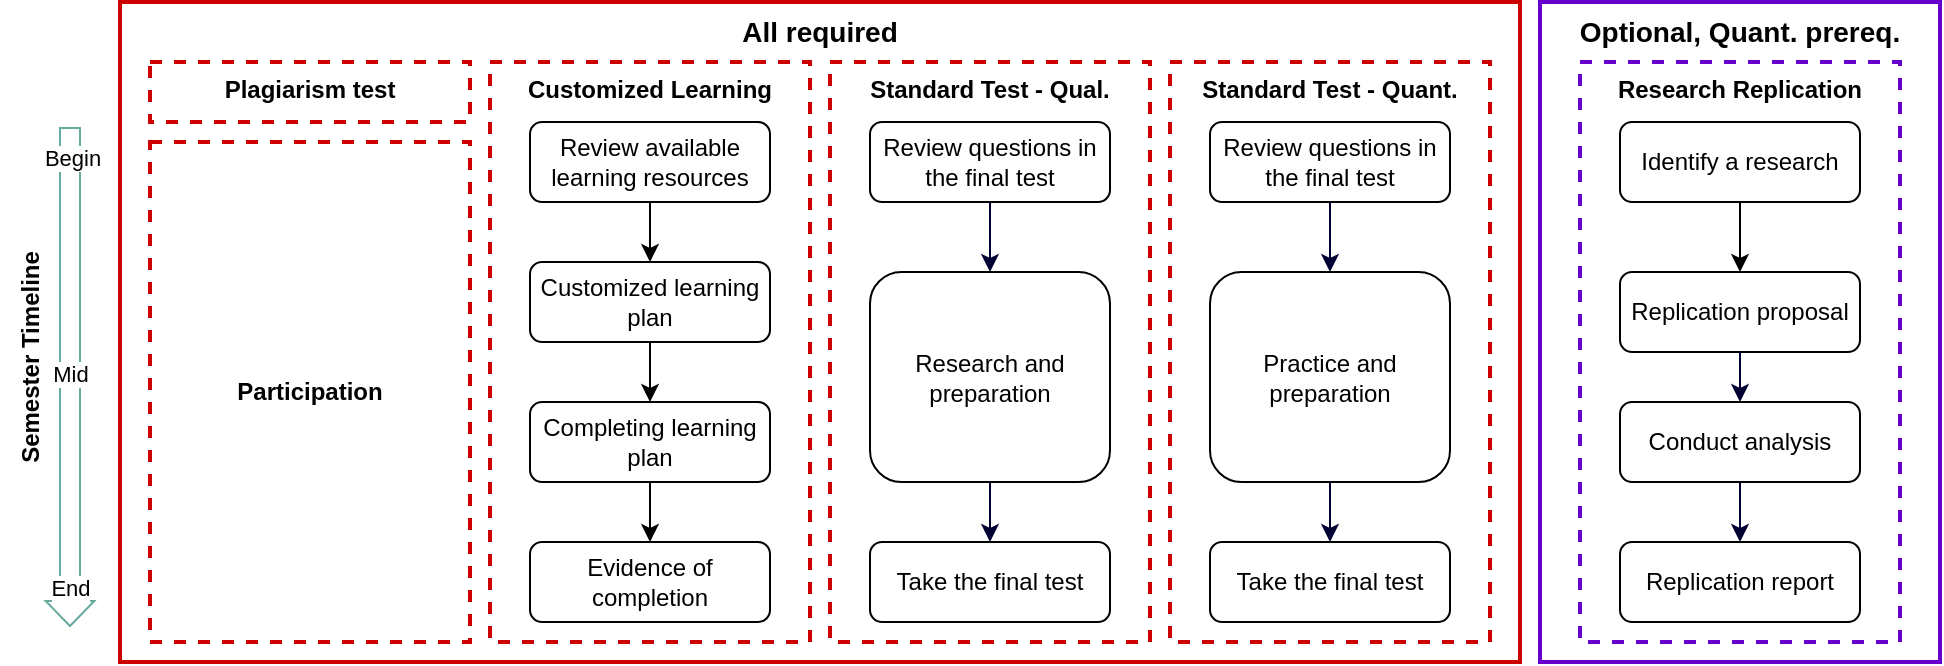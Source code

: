 <mxfile version="21.6.5" type="device" pages="2">
  <diagram id="5ewmfXw2pR-sSzMbYpwn" name="assignments_22f">
    <mxGraphModel dx="2058" dy="1198" grid="1" gridSize="10" guides="1" tooltips="1" connect="1" arrows="1" fold="1" page="1" pageScale="1" pageWidth="1100" pageHeight="850" math="0" shadow="0">
      <root>
        <mxCell id="0" />
        <mxCell id="1" parent="0" />
        <mxCell id="-Zv8K3mKi3j1MXJDG1q7-3" value="" style="group" parent="1" vertex="1" connectable="0">
          <mxGeometry x="93" y="260" width="970" height="330" as="geometry" />
        </mxCell>
        <mxCell id="TDlUmRrDD9uQwG5Gg8z7-28" value="&lt;b&gt;&lt;font style=&quot;font-size: 14px&quot;&gt;All required&lt;/font&gt;&lt;/b&gt;" style="rounded=0;whiteSpace=wrap;html=1;fillColor=none;verticalAlign=top;strokeColor=#CC0000;strokeWidth=2;align=center;" parent="-Zv8K3mKi3j1MXJDG1q7-3" vertex="1">
          <mxGeometry x="60" width="700" height="330" as="geometry" />
        </mxCell>
        <mxCell id="TDlUmRrDD9uQwG5Gg8z7-16" value="&lt;b&gt;Standard Test - Qual.&lt;/b&gt;" style="rounded=0;whiteSpace=wrap;html=1;fillColor=none;dashed=1;verticalAlign=top;strokeColor=#CC0000;strokeWidth=2;" parent="-Zv8K3mKi3j1MXJDG1q7-3" vertex="1">
          <mxGeometry x="415" y="30" width="160" height="290" as="geometry" />
        </mxCell>
        <mxCell id="TDlUmRrDD9uQwG5Gg8z7-5" value="Review available learning resources" style="whiteSpace=wrap;html=1;rounded=1;" parent="-Zv8K3mKi3j1MXJDG1q7-3" vertex="1">
          <mxGeometry x="265" y="60" width="120" height="40" as="geometry" />
        </mxCell>
        <mxCell id="TDlUmRrDD9uQwG5Gg8z7-7" value="Customized learning plan" style="whiteSpace=wrap;html=1;rounded=1;" parent="-Zv8K3mKi3j1MXJDG1q7-3" vertex="1">
          <mxGeometry x="265" y="130" width="120" height="40" as="geometry" />
        </mxCell>
        <mxCell id="TDlUmRrDD9uQwG5Gg8z7-8" value="" style="edgeStyle=orthogonalEdgeStyle;rounded=0;orthogonalLoop=1;jettySize=auto;html=1;" parent="-Zv8K3mKi3j1MXJDG1q7-3" source="TDlUmRrDD9uQwG5Gg8z7-5" target="TDlUmRrDD9uQwG5Gg8z7-7" edge="1">
          <mxGeometry relative="1" as="geometry" />
        </mxCell>
        <mxCell id="TDlUmRrDD9uQwG5Gg8z7-9" value="Completing learning plan" style="whiteSpace=wrap;html=1;rounded=1;" parent="-Zv8K3mKi3j1MXJDG1q7-3" vertex="1">
          <mxGeometry x="265" y="200" width="120" height="40" as="geometry" />
        </mxCell>
        <mxCell id="TDlUmRrDD9uQwG5Gg8z7-10" value="" style="edgeStyle=orthogonalEdgeStyle;rounded=0;orthogonalLoop=1;jettySize=auto;html=1;" parent="-Zv8K3mKi3j1MXJDG1q7-3" source="TDlUmRrDD9uQwG5Gg8z7-7" target="TDlUmRrDD9uQwG5Gg8z7-9" edge="1">
          <mxGeometry relative="1" as="geometry" />
        </mxCell>
        <mxCell id="TDlUmRrDD9uQwG5Gg8z7-11" value="Evidence of completion" style="whiteSpace=wrap;html=1;rounded=1;" parent="-Zv8K3mKi3j1MXJDG1q7-3" vertex="1">
          <mxGeometry x="265" y="270" width="120" height="40" as="geometry" />
        </mxCell>
        <mxCell id="TDlUmRrDD9uQwG5Gg8z7-12" value="" style="edgeStyle=orthogonalEdgeStyle;rounded=0;orthogonalLoop=1;jettySize=auto;html=1;" parent="-Zv8K3mKi3j1MXJDG1q7-3" source="TDlUmRrDD9uQwG5Gg8z7-9" target="TDlUmRrDD9uQwG5Gg8z7-11" edge="1">
          <mxGeometry relative="1" as="geometry" />
        </mxCell>
        <mxCell id="TDlUmRrDD9uQwG5Gg8z7-13" value="Review questions in the final test" style="whiteSpace=wrap;html=1;rounded=1;" parent="-Zv8K3mKi3j1MXJDG1q7-3" vertex="1">
          <mxGeometry x="435" y="60" width="120" height="40" as="geometry" />
        </mxCell>
        <mxCell id="TDlUmRrDD9uQwG5Gg8z7-14" value="&lt;b&gt;Customized Learning&lt;/b&gt;" style="rounded=0;whiteSpace=wrap;html=1;fillColor=none;dashed=1;verticalAlign=top;strokeColor=#CC0000;strokeWidth=2;" parent="-Zv8K3mKi3j1MXJDG1q7-3" vertex="1">
          <mxGeometry x="245" y="30" width="160" height="290" as="geometry" />
        </mxCell>
        <mxCell id="TDlUmRrDD9uQwG5Gg8z7-15" value="Take the final test" style="whiteSpace=wrap;html=1;rounded=1;" parent="-Zv8K3mKi3j1MXJDG1q7-3" vertex="1">
          <mxGeometry x="435" y="270" width="120" height="40" as="geometry" />
        </mxCell>
        <mxCell id="TDlUmRrDD9uQwG5Gg8z7-18" value="&lt;b&gt;Research Replication&lt;/b&gt;" style="rounded=0;whiteSpace=wrap;html=1;fillColor=none;dashed=1;verticalAlign=top;strokeColor=#6600CC;strokeWidth=2;" parent="-Zv8K3mKi3j1MXJDG1q7-3" vertex="1">
          <mxGeometry x="790" y="30" width="160" height="290" as="geometry" />
        </mxCell>
        <mxCell id="TDlUmRrDD9uQwG5Gg8z7-19" value="Identify a research" style="whiteSpace=wrap;html=1;rounded=1;" parent="-Zv8K3mKi3j1MXJDG1q7-3" vertex="1">
          <mxGeometry x="810" y="60" width="120" height="40" as="geometry" />
        </mxCell>
        <mxCell id="TDlUmRrDD9uQwG5Gg8z7-20" value="Replication proposal" style="whiteSpace=wrap;html=1;rounded=1;" parent="-Zv8K3mKi3j1MXJDG1q7-3" vertex="1">
          <mxGeometry x="810" y="135" width="120" height="40" as="geometry" />
        </mxCell>
        <mxCell id="TDlUmRrDD9uQwG5Gg8z7-26" style="edgeStyle=orthogonalEdgeStyle;rounded=0;orthogonalLoop=1;jettySize=auto;html=1;entryX=0.5;entryY=0;entryDx=0;entryDy=0;" parent="-Zv8K3mKi3j1MXJDG1q7-3" source="TDlUmRrDD9uQwG5Gg8z7-19" target="TDlUmRrDD9uQwG5Gg8z7-20" edge="1">
          <mxGeometry relative="1" as="geometry" />
        </mxCell>
        <mxCell id="TDlUmRrDD9uQwG5Gg8z7-25" value="Replication report" style="whiteSpace=wrap;html=1;rounded=1;" parent="-Zv8K3mKi3j1MXJDG1q7-3" vertex="1">
          <mxGeometry x="810" y="270" width="120" height="40" as="geometry" />
        </mxCell>
        <mxCell id="TDlUmRrDD9uQwG5Gg8z7-29" value="&lt;b&gt;&lt;font style=&quot;font-size: 14px&quot;&gt;Optional, Quant. prereq.&lt;/font&gt;&lt;/b&gt;" style="rounded=0;whiteSpace=wrap;html=1;fillColor=none;verticalAlign=top;strokeColor=#6600CC;strokeWidth=2;" parent="-Zv8K3mKi3j1MXJDG1q7-3" vertex="1">
          <mxGeometry x="770" width="200" height="330" as="geometry" />
        </mxCell>
        <mxCell id="TDlUmRrDD9uQwG5Gg8z7-32" value="" style="shape=flexArrow;endArrow=classic;html=1;rounded=0;strokeColor=#67AB9F;endWidth=13.333;endSize=3.833;" parent="-Zv8K3mKi3j1MXJDG1q7-3" edge="1">
          <mxGeometry width="50" height="50" relative="1" as="geometry">
            <mxPoint x="35" y="62.5" as="sourcePoint" />
            <mxPoint x="35" y="312.5" as="targetPoint" />
          </mxGeometry>
        </mxCell>
        <mxCell id="TDlUmRrDD9uQwG5Gg8z7-39" value="Begin" style="edgeLabel;html=1;align=center;verticalAlign=middle;resizable=0;points=[];" parent="TDlUmRrDD9uQwG5Gg8z7-32" vertex="1" connectable="0">
          <mxGeometry x="-0.102" y="1" relative="1" as="geometry">
            <mxPoint y="-97" as="offset" />
          </mxGeometry>
        </mxCell>
        <mxCell id="TDlUmRrDD9uQwG5Gg8z7-40" value="Mid" style="edgeLabel;html=1;align=center;verticalAlign=middle;resizable=0;points=[];" parent="TDlUmRrDD9uQwG5Gg8z7-32" vertex="1" connectable="0">
          <mxGeometry x="-0.119" relative="1" as="geometry">
            <mxPoint y="13" as="offset" />
          </mxGeometry>
        </mxCell>
        <mxCell id="TDlUmRrDD9uQwG5Gg8z7-41" value="End" style="edgeLabel;html=1;align=center;verticalAlign=middle;resizable=0;points=[];" parent="TDlUmRrDD9uQwG5Gg8z7-32" vertex="1" connectable="0">
          <mxGeometry x="0.84" relative="1" as="geometry">
            <mxPoint as="offset" />
          </mxGeometry>
        </mxCell>
        <mxCell id="TDlUmRrDD9uQwG5Gg8z7-45" style="edgeStyle=orthogonalEdgeStyle;rounded=0;orthogonalLoop=1;jettySize=auto;html=1;exitX=0.5;exitY=1;exitDx=0;exitDy=0;entryX=0.5;entryY=0;entryDx=0;entryDy=0;strokeColor=#000033;" parent="-Zv8K3mKi3j1MXJDG1q7-3" source="TDlUmRrDD9uQwG5Gg8z7-42" target="TDlUmRrDD9uQwG5Gg8z7-15" edge="1">
          <mxGeometry relative="1" as="geometry" />
        </mxCell>
        <mxCell id="TDlUmRrDD9uQwG5Gg8z7-42" value="Research and preparation" style="whiteSpace=wrap;html=1;rounded=1;" parent="-Zv8K3mKi3j1MXJDG1q7-3" vertex="1">
          <mxGeometry x="435" y="135" width="120" height="105" as="geometry" />
        </mxCell>
        <mxCell id="TDlUmRrDD9uQwG5Gg8z7-44" style="edgeStyle=orthogonalEdgeStyle;rounded=0;orthogonalLoop=1;jettySize=auto;html=1;entryX=0.5;entryY=0;entryDx=0;entryDy=0;strokeColor=#000033;" parent="-Zv8K3mKi3j1MXJDG1q7-3" source="TDlUmRrDD9uQwG5Gg8z7-13" target="TDlUmRrDD9uQwG5Gg8z7-42" edge="1">
          <mxGeometry relative="1" as="geometry" />
        </mxCell>
        <mxCell id="TDlUmRrDD9uQwG5Gg8z7-51" style="edgeStyle=orthogonalEdgeStyle;rounded=0;orthogonalLoop=1;jettySize=auto;html=1;exitX=0.5;exitY=1;exitDx=0;exitDy=0;entryX=0.5;entryY=0;entryDx=0;entryDy=0;strokeColor=#000033;" parent="-Zv8K3mKi3j1MXJDG1q7-3" source="TDlUmRrDD9uQwG5Gg8z7-49" target="TDlUmRrDD9uQwG5Gg8z7-25" edge="1">
          <mxGeometry relative="1" as="geometry" />
        </mxCell>
        <mxCell id="TDlUmRrDD9uQwG5Gg8z7-49" value="Conduct analysis" style="whiteSpace=wrap;html=1;rounded=1;" parent="-Zv8K3mKi3j1MXJDG1q7-3" vertex="1">
          <mxGeometry x="810" y="200" width="120" height="40" as="geometry" />
        </mxCell>
        <mxCell id="TDlUmRrDD9uQwG5Gg8z7-50" style="edgeStyle=orthogonalEdgeStyle;rounded=0;orthogonalLoop=1;jettySize=auto;html=1;exitX=0.5;exitY=1;exitDx=0;exitDy=0;entryX=0.5;entryY=0;entryDx=0;entryDy=0;strokeColor=#000033;" parent="-Zv8K3mKi3j1MXJDG1q7-3" source="TDlUmRrDD9uQwG5Gg8z7-20" target="TDlUmRrDD9uQwG5Gg8z7-49" edge="1">
          <mxGeometry relative="1" as="geometry" />
        </mxCell>
        <mxCell id="TDlUmRrDD9uQwG5Gg8z7-52" value="&lt;b&gt;Semester Timeline&lt;/b&gt;" style="text;html=1;strokeColor=none;fillColor=none;align=center;verticalAlign=middle;whiteSpace=wrap;rounded=0;dashed=1;rotation=-90;" parent="-Zv8K3mKi3j1MXJDG1q7-3" vertex="1">
          <mxGeometry x="-55" y="162.5" width="140" height="30" as="geometry" />
        </mxCell>
        <mxCell id="eTdBBrFw8ZxJ9AWhuwt8-1" value="&lt;b&gt;Plagiarism test&lt;/b&gt;" style="rounded=0;whiteSpace=wrap;html=1;fillColor=none;dashed=1;verticalAlign=top;strokeColor=#CC0000;strokeWidth=2;" parent="-Zv8K3mKi3j1MXJDG1q7-3" vertex="1">
          <mxGeometry x="75" y="30" width="160" height="30" as="geometry" />
        </mxCell>
        <mxCell id="eTdBBrFw8ZxJ9AWhuwt8-2" value="&lt;b&gt;Participation&lt;/b&gt;" style="rounded=0;whiteSpace=wrap;html=1;fillColor=none;dashed=1;verticalAlign=middle;strokeColor=#CC0000;strokeWidth=2;" parent="-Zv8K3mKi3j1MXJDG1q7-3" vertex="1">
          <mxGeometry x="75" y="70" width="160" height="250" as="geometry" />
        </mxCell>
        <mxCell id="-Zv8K3mKi3j1MXJDG1q7-2" value="" style="group" parent="-Zv8K3mKi3j1MXJDG1q7-3" vertex="1" connectable="0">
          <mxGeometry x="585" y="30" width="160" height="290" as="geometry" />
        </mxCell>
        <mxCell id="TDlUmRrDD9uQwG5Gg8z7-21" value="&lt;b&gt;Standard Test - Quant.&lt;/b&gt;" style="rounded=0;whiteSpace=wrap;html=1;fillColor=none;dashed=1;verticalAlign=top;strokeColor=#CC0000;strokeWidth=2;" parent="-Zv8K3mKi3j1MXJDG1q7-2" vertex="1">
          <mxGeometry width="160" height="290" as="geometry" />
        </mxCell>
        <mxCell id="TDlUmRrDD9uQwG5Gg8z7-23" value="Review questions in the final test" style="whiteSpace=wrap;html=1;rounded=1;" parent="-Zv8K3mKi3j1MXJDG1q7-2" vertex="1">
          <mxGeometry x="20" y="30" width="120" height="40" as="geometry" />
        </mxCell>
        <mxCell id="TDlUmRrDD9uQwG5Gg8z7-24" value="Take the final test" style="whiteSpace=wrap;html=1;rounded=1;" parent="-Zv8K3mKi3j1MXJDG1q7-2" vertex="1">
          <mxGeometry x="20" y="240" width="120" height="40" as="geometry" />
        </mxCell>
        <mxCell id="TDlUmRrDD9uQwG5Gg8z7-48" style="edgeStyle=orthogonalEdgeStyle;rounded=0;orthogonalLoop=1;jettySize=auto;html=1;exitX=0.5;exitY=1;exitDx=0;exitDy=0;entryX=0.5;entryY=0;entryDx=0;entryDy=0;strokeColor=#000033;" parent="-Zv8K3mKi3j1MXJDG1q7-2" source="TDlUmRrDD9uQwG5Gg8z7-46" target="TDlUmRrDD9uQwG5Gg8z7-24" edge="1">
          <mxGeometry relative="1" as="geometry" />
        </mxCell>
        <mxCell id="TDlUmRrDD9uQwG5Gg8z7-46" value="Practice and preparation" style="whiteSpace=wrap;html=1;rounded=1;" parent="-Zv8K3mKi3j1MXJDG1q7-2" vertex="1">
          <mxGeometry x="20" y="105" width="120" height="105" as="geometry" />
        </mxCell>
        <mxCell id="TDlUmRrDD9uQwG5Gg8z7-47" style="edgeStyle=orthogonalEdgeStyle;rounded=0;orthogonalLoop=1;jettySize=auto;html=1;entryX=0.5;entryY=0;entryDx=0;entryDy=0;strokeColor=#000033;" parent="-Zv8K3mKi3j1MXJDG1q7-2" source="TDlUmRrDD9uQwG5Gg8z7-23" target="TDlUmRrDD9uQwG5Gg8z7-46" edge="1">
          <mxGeometry relative="1" as="geometry" />
        </mxCell>
      </root>
    </mxGraphModel>
  </diagram>
  <diagram name="assignments_23f" id="rFjFNrW8ushEw-DFn_PJ">
    <mxGraphModel dx="2058" dy="1198" grid="1" gridSize="10" guides="1" tooltips="1" connect="1" arrows="1" fold="1" page="1" pageScale="1" pageWidth="1100" pageHeight="850" math="0" shadow="0">
      <root>
        <mxCell id="5IyxL9Glo8yx8UBEzuse-0" />
        <mxCell id="5IyxL9Glo8yx8UBEzuse-1" parent="5IyxL9Glo8yx8UBEzuse-0" />
        <mxCell id="1Hx0mKcQCcmbNqIbtzQw-0" value="" style="group" vertex="1" connectable="0" parent="5IyxL9Glo8yx8UBEzuse-1">
          <mxGeometry x="178" y="280" width="745" height="290" as="geometry" />
        </mxCell>
        <mxCell id="5IyxL9Glo8yx8UBEzuse-4" value="&lt;b&gt;Standard Test - Qual.&lt;/b&gt;" style="rounded=0;whiteSpace=wrap;html=1;fillColor=none;verticalAlign=top;strokeColor=#CC0000;strokeWidth=2;" vertex="1" parent="1Hx0mKcQCcmbNqIbtzQw-0">
          <mxGeometry x="415" width="160" height="290" as="geometry" />
        </mxCell>
        <mxCell id="5IyxL9Glo8yx8UBEzuse-5" value="Review available learning resources" style="whiteSpace=wrap;html=1;rounded=1;" vertex="1" parent="1Hx0mKcQCcmbNqIbtzQw-0">
          <mxGeometry x="265" y="30" width="120" height="40" as="geometry" />
        </mxCell>
        <mxCell id="5IyxL9Glo8yx8UBEzuse-6" value="Customized learning plan" style="whiteSpace=wrap;html=1;rounded=1;" vertex="1" parent="1Hx0mKcQCcmbNqIbtzQw-0">
          <mxGeometry x="265" y="100" width="120" height="40" as="geometry" />
        </mxCell>
        <mxCell id="5IyxL9Glo8yx8UBEzuse-7" value="" style="edgeStyle=orthogonalEdgeStyle;rounded=0;orthogonalLoop=1;jettySize=auto;html=1;" edge="1" parent="1Hx0mKcQCcmbNqIbtzQw-0" source="5IyxL9Glo8yx8UBEzuse-5" target="5IyxL9Glo8yx8UBEzuse-6">
          <mxGeometry relative="1" as="geometry" />
        </mxCell>
        <mxCell id="5IyxL9Glo8yx8UBEzuse-8" value="Completing learning plan" style="whiteSpace=wrap;html=1;rounded=1;" vertex="1" parent="1Hx0mKcQCcmbNqIbtzQw-0">
          <mxGeometry x="265" y="170" width="120" height="40" as="geometry" />
        </mxCell>
        <mxCell id="5IyxL9Glo8yx8UBEzuse-9" value="" style="edgeStyle=orthogonalEdgeStyle;rounded=0;orthogonalLoop=1;jettySize=auto;html=1;" edge="1" parent="1Hx0mKcQCcmbNqIbtzQw-0" source="5IyxL9Glo8yx8UBEzuse-6" target="5IyxL9Glo8yx8UBEzuse-8">
          <mxGeometry relative="1" as="geometry" />
        </mxCell>
        <mxCell id="5IyxL9Glo8yx8UBEzuse-10" value="Evidence of completion" style="whiteSpace=wrap;html=1;rounded=1;" vertex="1" parent="1Hx0mKcQCcmbNqIbtzQw-0">
          <mxGeometry x="265" y="240" width="120" height="40" as="geometry" />
        </mxCell>
        <mxCell id="5IyxL9Glo8yx8UBEzuse-11" value="" style="edgeStyle=orthogonalEdgeStyle;rounded=0;orthogonalLoop=1;jettySize=auto;html=1;" edge="1" parent="1Hx0mKcQCcmbNqIbtzQw-0" source="5IyxL9Glo8yx8UBEzuse-8" target="5IyxL9Glo8yx8UBEzuse-10">
          <mxGeometry relative="1" as="geometry" />
        </mxCell>
        <mxCell id="5IyxL9Glo8yx8UBEzuse-12" value="Review questions in the final test" style="whiteSpace=wrap;html=1;rounded=1;" vertex="1" parent="1Hx0mKcQCcmbNqIbtzQw-0">
          <mxGeometry x="435" y="30" width="120" height="40" as="geometry" />
        </mxCell>
        <mxCell id="5IyxL9Glo8yx8UBEzuse-13" value="&lt;b&gt;Customized Learning&lt;/b&gt;" style="rounded=0;whiteSpace=wrap;html=1;fillColor=none;verticalAlign=top;strokeColor=#CC0000;strokeWidth=2;" vertex="1" parent="1Hx0mKcQCcmbNqIbtzQw-0">
          <mxGeometry x="245" width="160" height="290" as="geometry" />
        </mxCell>
        <mxCell id="5IyxL9Glo8yx8UBEzuse-14" value="Take the final test" style="whiteSpace=wrap;html=1;rounded=1;" vertex="1" parent="1Hx0mKcQCcmbNqIbtzQw-0">
          <mxGeometry x="435" y="240" width="120" height="40" as="geometry" />
        </mxCell>
        <mxCell id="5IyxL9Glo8yx8UBEzuse-21" value="" style="shape=flexArrow;endArrow=classic;html=1;rounded=0;strokeColor=#67AB9F;endWidth=13.333;endSize=3.833;" edge="1" parent="1Hx0mKcQCcmbNqIbtzQw-0">
          <mxGeometry width="50" height="50" relative="1" as="geometry">
            <mxPoint x="35" y="32.5" as="sourcePoint" />
            <mxPoint x="35" y="282.5" as="targetPoint" />
          </mxGeometry>
        </mxCell>
        <mxCell id="5IyxL9Glo8yx8UBEzuse-22" value="Begin" style="edgeLabel;html=1;align=center;verticalAlign=middle;resizable=0;points=[];" vertex="1" connectable="0" parent="5IyxL9Glo8yx8UBEzuse-21">
          <mxGeometry x="-0.102" y="1" relative="1" as="geometry">
            <mxPoint y="-97" as="offset" />
          </mxGeometry>
        </mxCell>
        <mxCell id="5IyxL9Glo8yx8UBEzuse-23" value="Mid" style="edgeLabel;html=1;align=center;verticalAlign=middle;resizable=0;points=[];" vertex="1" connectable="0" parent="5IyxL9Glo8yx8UBEzuse-21">
          <mxGeometry x="-0.119" relative="1" as="geometry">
            <mxPoint y="13" as="offset" />
          </mxGeometry>
        </mxCell>
        <mxCell id="5IyxL9Glo8yx8UBEzuse-24" value="End" style="edgeLabel;html=1;align=center;verticalAlign=middle;resizable=0;points=[];" vertex="1" connectable="0" parent="5IyxL9Glo8yx8UBEzuse-21">
          <mxGeometry x="0.84" relative="1" as="geometry">
            <mxPoint as="offset" />
          </mxGeometry>
        </mxCell>
        <mxCell id="5IyxL9Glo8yx8UBEzuse-25" style="edgeStyle=orthogonalEdgeStyle;rounded=0;orthogonalLoop=1;jettySize=auto;html=1;exitX=0.5;exitY=1;exitDx=0;exitDy=0;entryX=0.5;entryY=0;entryDx=0;entryDy=0;strokeColor=#000033;" edge="1" parent="1Hx0mKcQCcmbNqIbtzQw-0" source="5IyxL9Glo8yx8UBEzuse-26" target="5IyxL9Glo8yx8UBEzuse-14">
          <mxGeometry relative="1" as="geometry" />
        </mxCell>
        <mxCell id="5IyxL9Glo8yx8UBEzuse-26" value="Research and preparation" style="whiteSpace=wrap;html=1;rounded=1;" vertex="1" parent="1Hx0mKcQCcmbNqIbtzQw-0">
          <mxGeometry x="435" y="105" width="120" height="105" as="geometry" />
        </mxCell>
        <mxCell id="5IyxL9Glo8yx8UBEzuse-27" style="edgeStyle=orthogonalEdgeStyle;rounded=0;orthogonalLoop=1;jettySize=auto;html=1;entryX=0.5;entryY=0;entryDx=0;entryDy=0;strokeColor=#000033;" edge="1" parent="1Hx0mKcQCcmbNqIbtzQw-0" source="5IyxL9Glo8yx8UBEzuse-12" target="5IyxL9Glo8yx8UBEzuse-26">
          <mxGeometry relative="1" as="geometry" />
        </mxCell>
        <mxCell id="5IyxL9Glo8yx8UBEzuse-31" value="&lt;b&gt;Semester Timeline&lt;/b&gt;" style="text;html=1;strokeColor=none;fillColor=none;align=center;verticalAlign=middle;whiteSpace=wrap;rounded=0;dashed=1;rotation=-90;" vertex="1" parent="1Hx0mKcQCcmbNqIbtzQw-0">
          <mxGeometry x="-55" y="132.5" width="140" height="30" as="geometry" />
        </mxCell>
        <mxCell id="5IyxL9Glo8yx8UBEzuse-32" value="&lt;b&gt;Plagiarism test&lt;/b&gt;" style="rounded=0;whiteSpace=wrap;html=1;fillColor=none;verticalAlign=top;strokeColor=#CC0000;strokeWidth=2;" vertex="1" parent="1Hx0mKcQCcmbNqIbtzQw-0">
          <mxGeometry x="75" width="160" height="30" as="geometry" />
        </mxCell>
        <mxCell id="5IyxL9Glo8yx8UBEzuse-33" value="&lt;b&gt;Participation&lt;/b&gt;" style="rounded=0;whiteSpace=wrap;html=1;fillColor=none;verticalAlign=middle;strokeColor=#CC0000;strokeWidth=2;" vertex="1" parent="1Hx0mKcQCcmbNqIbtzQw-0">
          <mxGeometry x="75" y="40" width="160" height="250" as="geometry" />
        </mxCell>
        <mxCell id="5IyxL9Glo8yx8UBEzuse-35" value="&lt;b&gt;Standard Test - Quant.&lt;/b&gt;" style="rounded=0;whiteSpace=wrap;html=1;fillColor=none;verticalAlign=top;strokeColor=#CC0000;strokeWidth=2;" vertex="1" parent="1Hx0mKcQCcmbNqIbtzQw-0">
          <mxGeometry x="585" width="160" height="290" as="geometry" />
        </mxCell>
        <mxCell id="5IyxL9Glo8yx8UBEzuse-36" value="Review questions in the final test" style="whiteSpace=wrap;html=1;rounded=1;" vertex="1" parent="1Hx0mKcQCcmbNqIbtzQw-0">
          <mxGeometry x="605" y="30" width="120" height="40" as="geometry" />
        </mxCell>
        <mxCell id="5IyxL9Glo8yx8UBEzuse-37" value="Take the final test" style="whiteSpace=wrap;html=1;rounded=1;" vertex="1" parent="1Hx0mKcQCcmbNqIbtzQw-0">
          <mxGeometry x="605" y="240" width="120" height="40" as="geometry" />
        </mxCell>
        <mxCell id="5IyxL9Glo8yx8UBEzuse-38" style="edgeStyle=orthogonalEdgeStyle;rounded=0;orthogonalLoop=1;jettySize=auto;html=1;exitX=0.5;exitY=1;exitDx=0;exitDy=0;entryX=0.5;entryY=0;entryDx=0;entryDy=0;strokeColor=#000033;" edge="1" parent="1Hx0mKcQCcmbNqIbtzQw-0" source="5IyxL9Glo8yx8UBEzuse-39" target="5IyxL9Glo8yx8UBEzuse-37">
          <mxGeometry relative="1" as="geometry" />
        </mxCell>
        <mxCell id="5IyxL9Glo8yx8UBEzuse-39" value="Practice and preparation" style="whiteSpace=wrap;html=1;rounded=1;" vertex="1" parent="1Hx0mKcQCcmbNqIbtzQw-0">
          <mxGeometry x="605" y="105" width="120" height="105" as="geometry" />
        </mxCell>
        <mxCell id="5IyxL9Glo8yx8UBEzuse-40" style="edgeStyle=orthogonalEdgeStyle;rounded=0;orthogonalLoop=1;jettySize=auto;html=1;entryX=0.5;entryY=0;entryDx=0;entryDy=0;strokeColor=#000033;" edge="1" parent="1Hx0mKcQCcmbNqIbtzQw-0" source="5IyxL9Glo8yx8UBEzuse-36" target="5IyxL9Glo8yx8UBEzuse-39">
          <mxGeometry relative="1" as="geometry" />
        </mxCell>
      </root>
    </mxGraphModel>
  </diagram>
</mxfile>
